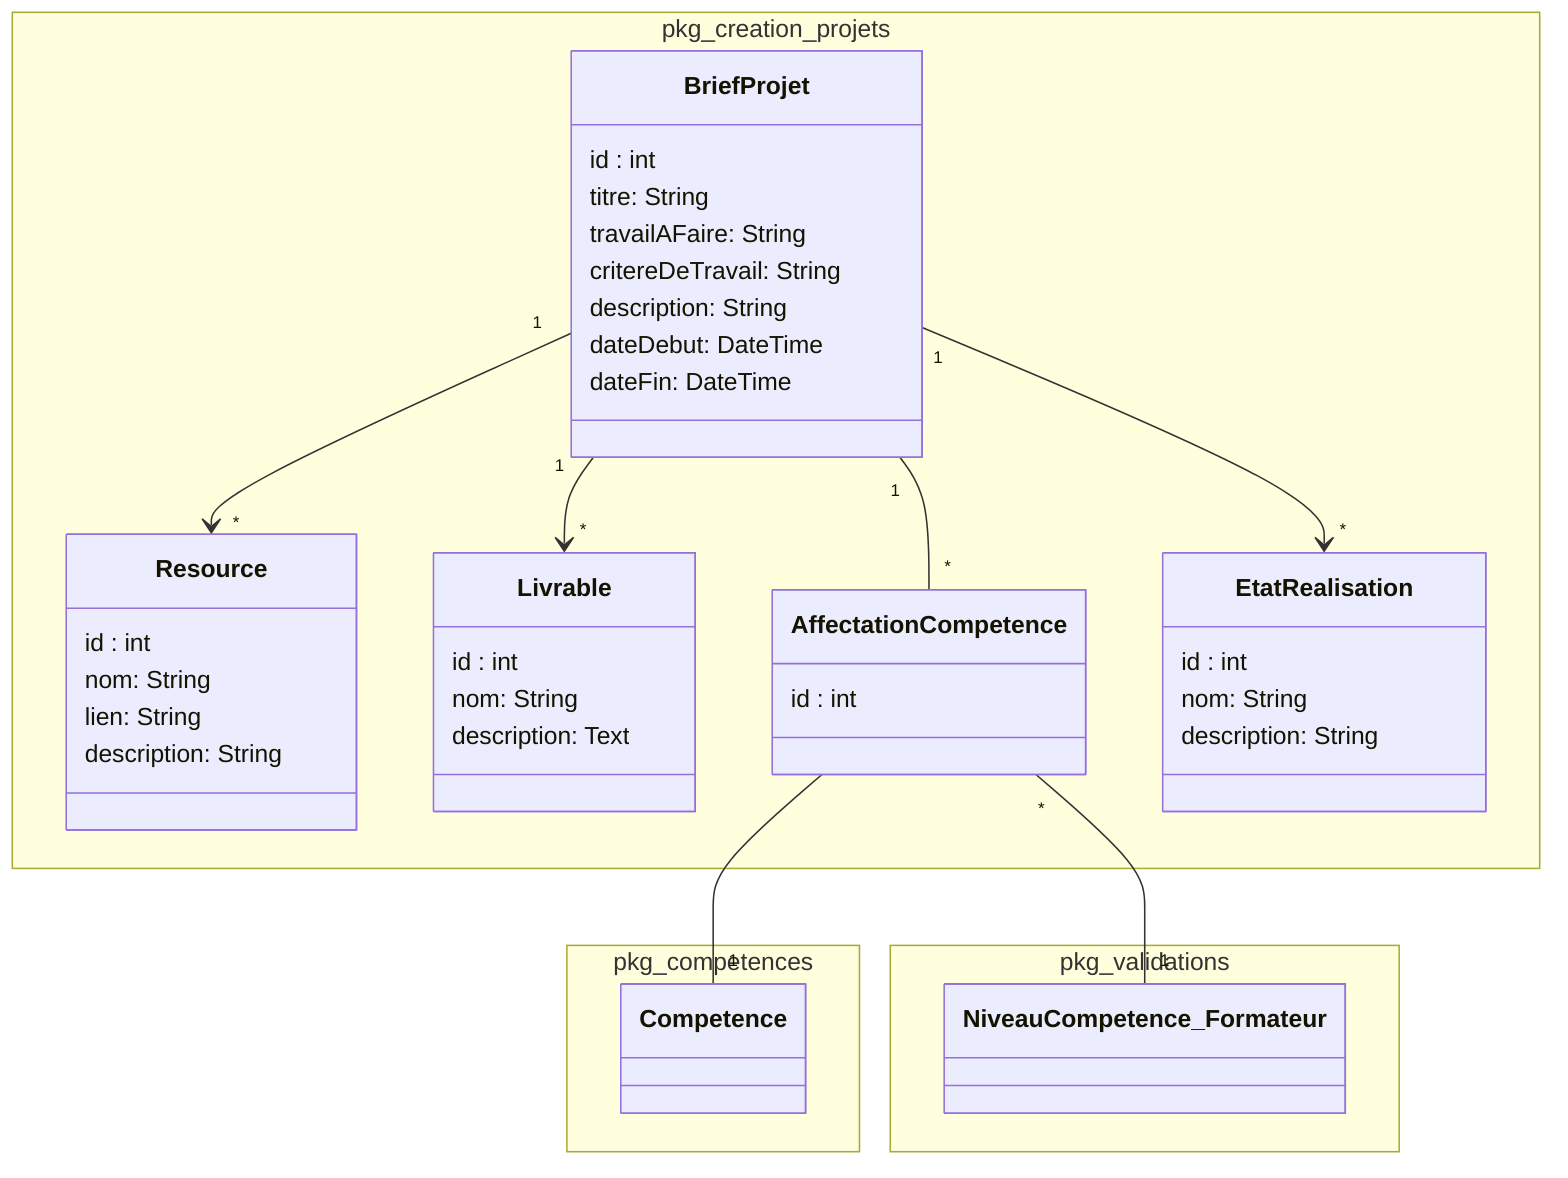 classDiagram

namespace pkg_creation_projets {


class BriefProjet {
  id : int
  titre: String
  travailAFaire: String
  critereDeTravail: String
  description: String
  dateDebut: DateTime
  dateFin: DateTime
}

class Resource {
  id : int
  nom: String
  lien: String
  description: String
}

class Livrable {
  id : int
  nom: String
  description: Text
}


class AffectationCompetence {
  id : int
}

class EtatRealisation {
id : int
nom: String
description: String
}



}

namespace pkg_competences {
class Competence
}

namespace pkg_validations {
class NiveauCompetence_Formateur
}

BriefProjet "1" --> "*" Resource
BriefProjet "1" --> "*" Livrable
BriefProjet "1" --> "*" EtatRealisation
BriefProjet "1" -- "*" AffectationCompetence
AffectationCompetence "*" -- "1" Competence
AffectationCompetence "*" -- "1" NiveauCompetence_Formateur